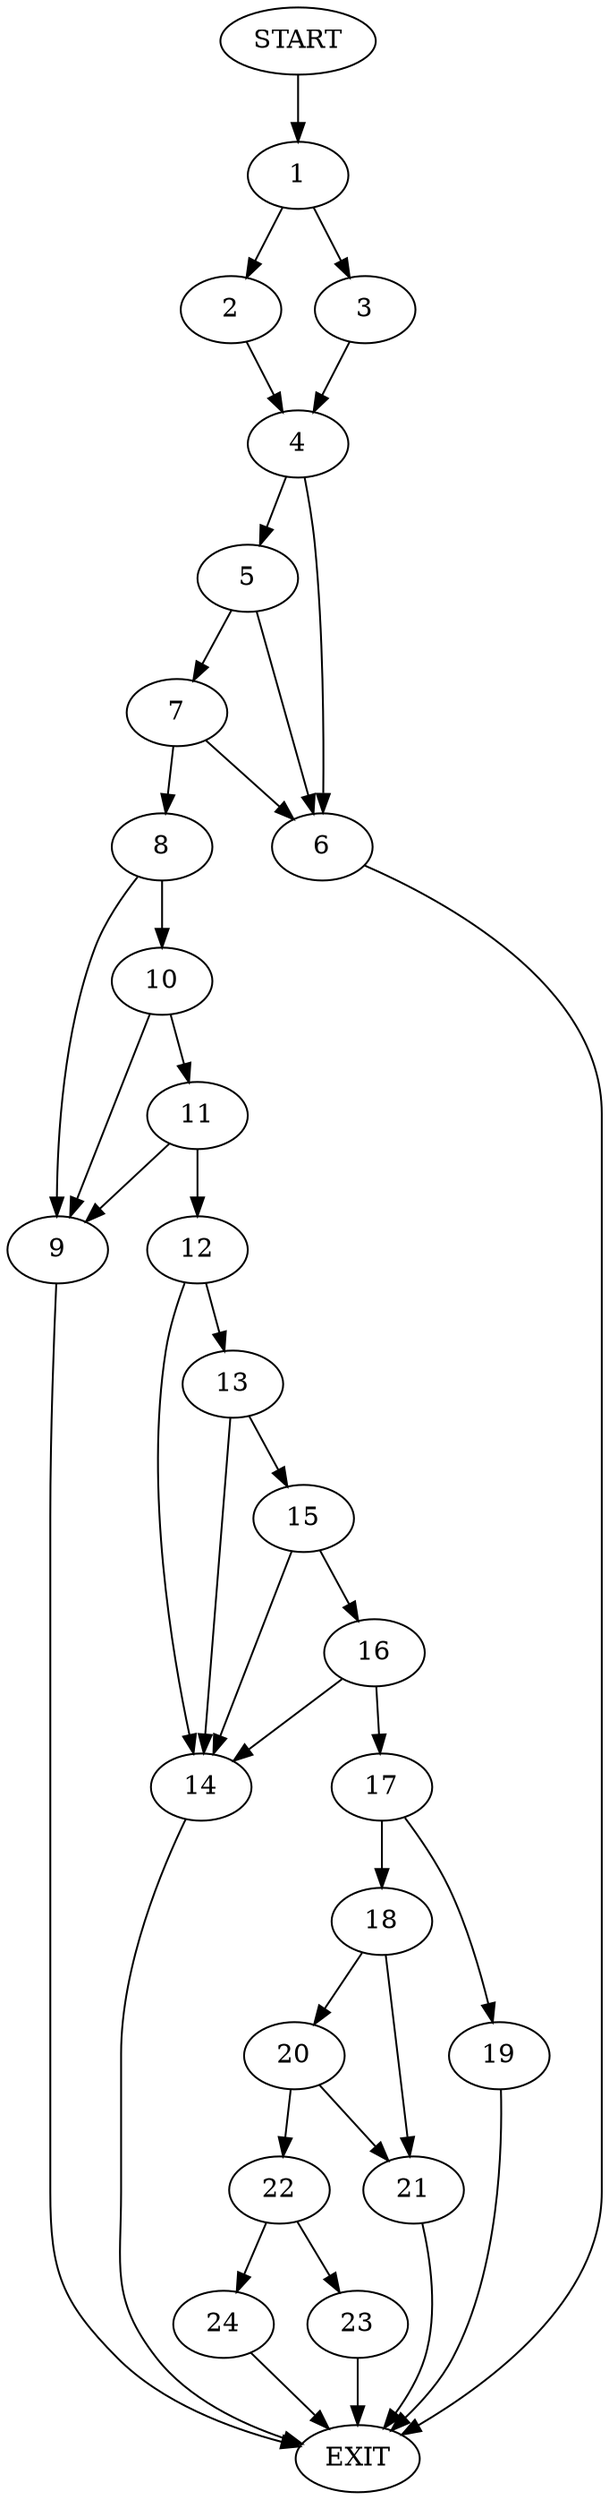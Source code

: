digraph {
0 [label="START"]
25 [label="EXIT"]
0 -> 1
1 -> 2
1 -> 3
2 -> 4
3 -> 4
4 -> 5
4 -> 6
5 -> 6
5 -> 7
6 -> 25
7 -> 8
7 -> 6
8 -> 9
8 -> 10
9 -> 25
10 -> 9
10 -> 11
11 -> 9
11 -> 12
12 -> 13
12 -> 14
13 -> 14
13 -> 15
14 -> 25
15 -> 16
15 -> 14
16 -> 14
16 -> 17
17 -> 18
17 -> 19
18 -> 20
18 -> 21
19 -> 25
20 -> 22
20 -> 21
21 -> 25
22 -> 23
22 -> 24
24 -> 25
23 -> 25
}

